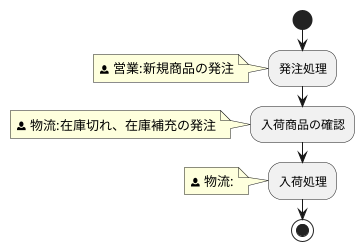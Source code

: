 @startuml
start
:発注処理;
note left : <&person> 営業:新規商品の発注
:入荷商品の確認;
note left : <&person> 物流:在庫切れ、在庫補充の発注
:入荷処理;
note left : <&person> 物流:
stop
@enduml

